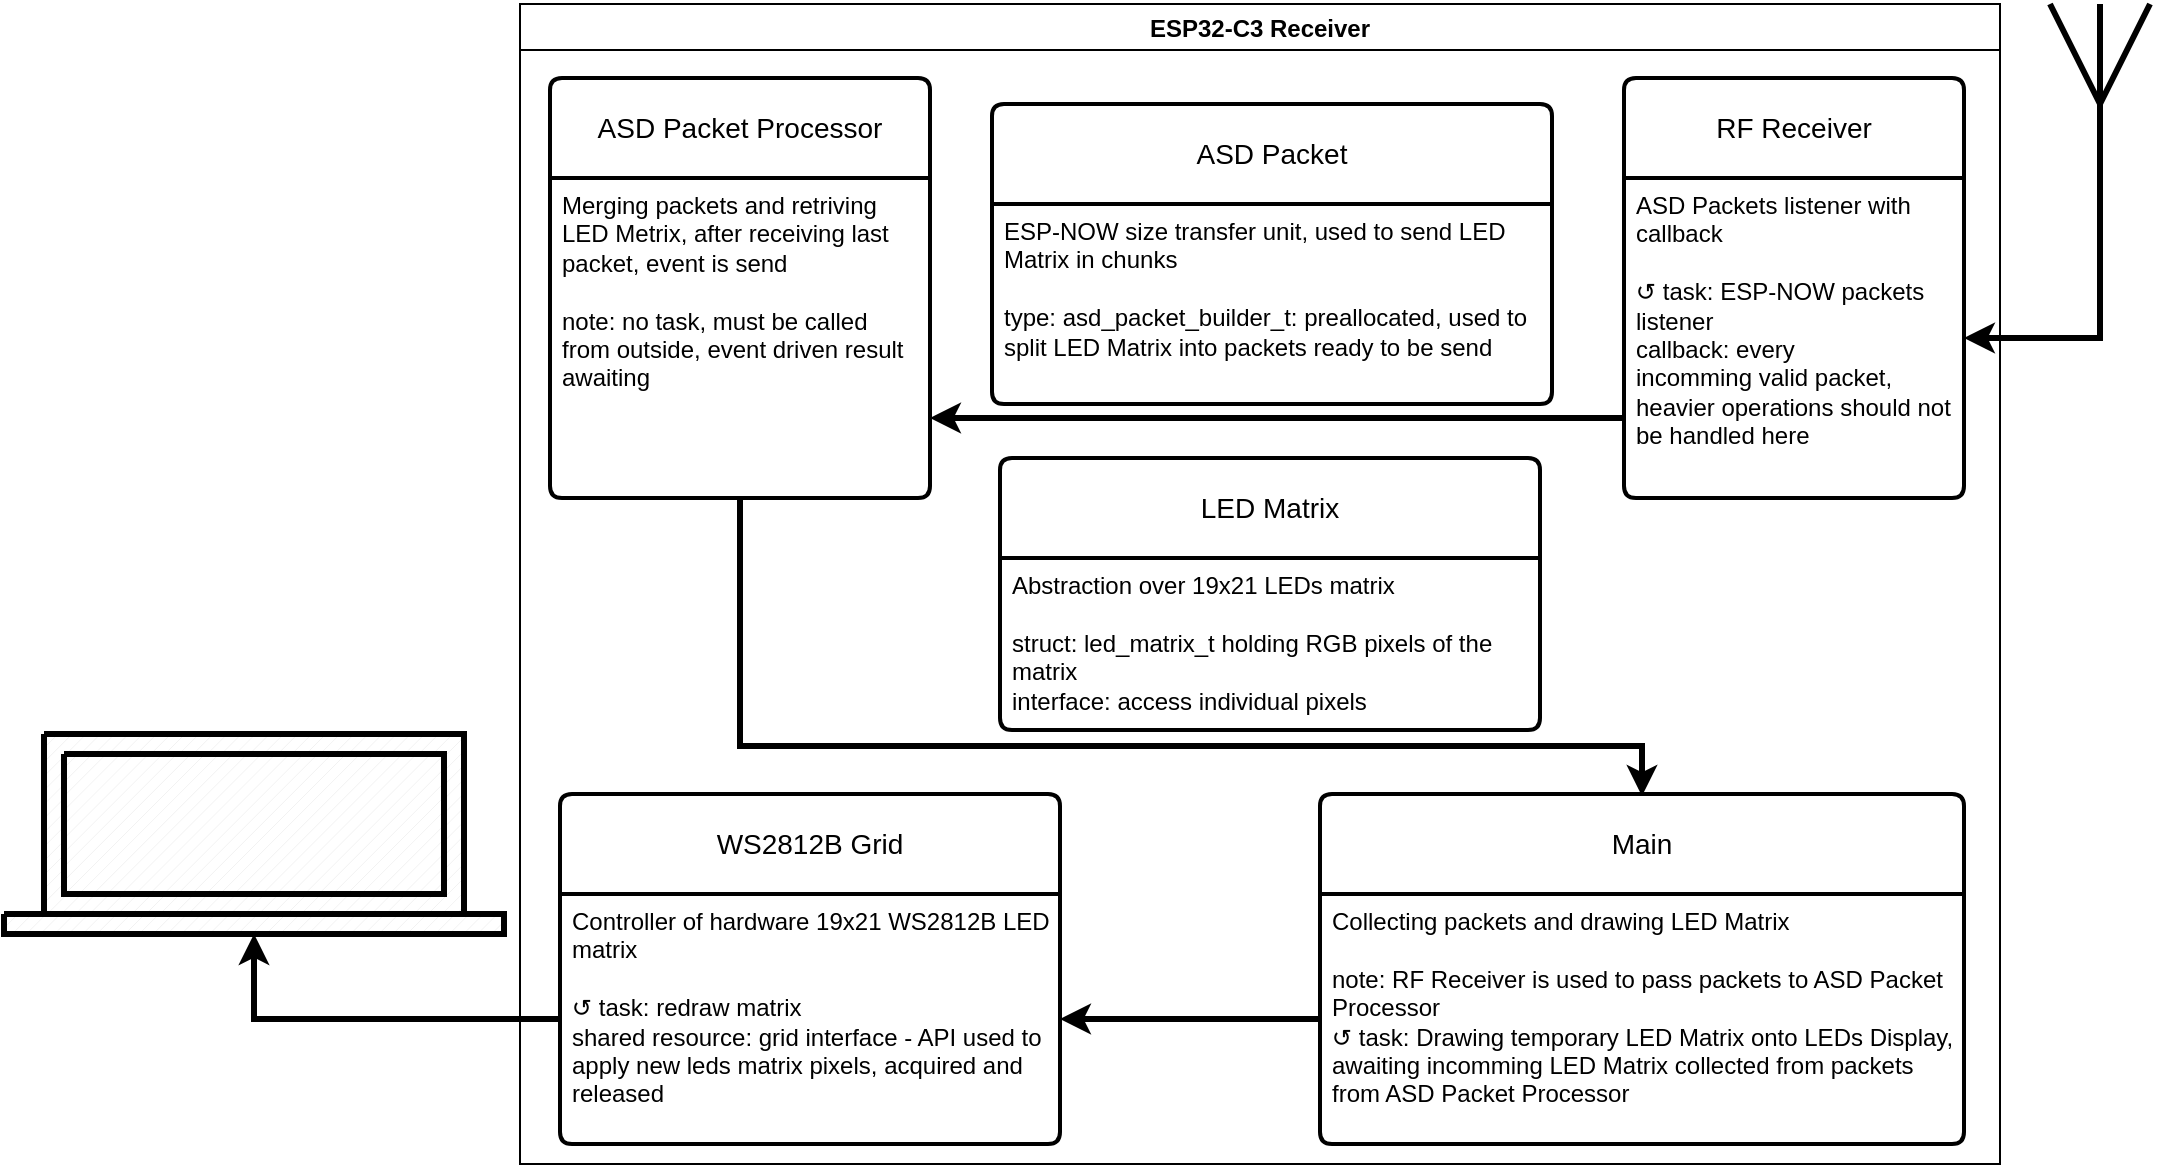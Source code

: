 <mxfile version="27.1.6">
  <diagram name="Strona-1" id="BX-1SFBZ1i0kg9jK5hkX">
    <mxGraphModel dx="2416" dy="2024" grid="1" gridSize="10" guides="1" tooltips="1" connect="1" arrows="1" fold="1" page="1" pageScale="1" pageWidth="827" pageHeight="1169" math="0" shadow="0">
      <root>
        <mxCell id="0" />
        <mxCell id="1" parent="0" />
        <mxCell id="sRf_iJZULk6RnhJr5Yu5-11" value="ESP32-C3 Receiver" style="swimlane;" parent="1" vertex="1">
          <mxGeometry x="-20" y="-540" width="740" height="580" as="geometry">
            <mxRectangle x="-20" y="-260" width="150" height="30" as="alternateBounds" />
          </mxGeometry>
        </mxCell>
        <mxCell id="sRf_iJZULk6RnhJr5Yu5-31" value="RF Receiver" style="swimlane;childLayout=stackLayout;horizontal=1;startSize=50;horizontalStack=0;rounded=1;fontSize=14;fontStyle=0;strokeWidth=2;resizeParent=0;resizeLast=1;shadow=0;dashed=0;align=center;arcSize=4;whiteSpace=wrap;html=1;" parent="sRf_iJZULk6RnhJr5Yu5-11" vertex="1">
          <mxGeometry x="552" y="37" width="170" height="210" as="geometry" />
        </mxCell>
        <mxCell id="sRf_iJZULk6RnhJr5Yu5-32" value="&lt;div&gt;&lt;span style=&quot;background-color: transparent; color: light-dark(rgb(0, 0, 0), rgb(255, 255, 255));&quot;&gt;ASD Packets listener with callback&lt;/span&gt;&lt;/div&gt;&lt;div&gt;&lt;span style=&quot;background-color: transparent; color: light-dark(rgb(0, 0, 0), rgb(255, 255, 255));&quot;&gt;&lt;br&gt;&lt;/span&gt;&lt;/div&gt;&lt;div&gt;↺ task: ESP-NOW packets listener&lt;/div&gt;&lt;div&gt;callback: every incomming&amp;nbsp;&lt;span style=&quot;background-color: transparent; color: light-dark(rgb(0, 0, 0), rgb(255, 255, 255));&quot;&gt;valid&lt;/span&gt;&lt;span style=&quot;background-color: transparent; color: light-dark(rgb(0, 0, 0), rgb(255, 255, 255));&quot;&gt;&amp;nbsp;&lt;/span&gt;&lt;span style=&quot;background-color: transparent; color: light-dark(rgb(0, 0, 0), rgb(255, 255, 255));&quot;&gt;packet, heavier operations should not be handled here&lt;/span&gt;&lt;/div&gt;" style="align=left;strokeColor=none;fillColor=none;spacingLeft=4;spacingRight=4;fontSize=12;verticalAlign=top;resizable=0;rotatable=0;part=1;html=1;whiteSpace=wrap;" parent="sRf_iJZULk6RnhJr5Yu5-31" vertex="1">
          <mxGeometry y="50" width="170" height="160" as="geometry" />
        </mxCell>
        <mxCell id="sRf_iJZULk6RnhJr5Yu5-53" style="edgeStyle=orthogonalEdgeStyle;rounded=0;orthogonalLoop=1;jettySize=auto;html=1;exitX=1;exitY=0.5;exitDx=0;exitDy=0;entryX=1;entryY=0.5;entryDx=0;entryDy=0;strokeWidth=3;" parent="sRf_iJZULk6RnhJr5Yu5-11" target="sRf_iJZULk6RnhJr5Yu5-32" edge="1">
          <mxGeometry relative="1" as="geometry">
            <mxPoint x="790" y="100" as="sourcePoint" />
            <Array as="points">
              <mxPoint x="790" y="167" />
            </Array>
          </mxGeometry>
        </mxCell>
        <mxCell id="sRf_iJZULk6RnhJr5Yu5-17" value="" style="group;strokeWidth=3;" parent="1" vertex="1" connectable="0">
          <mxGeometry x="745" y="-540" width="50" height="100" as="geometry" />
        </mxCell>
        <mxCell id="sRf_iJZULk6RnhJr5Yu5-14" value="" style="endArrow=none;html=1;rounded=0;strokeWidth=3;" parent="sRf_iJZULk6RnhJr5Yu5-17" edge="1">
          <mxGeometry width="50" height="50" relative="1" as="geometry">
            <mxPoint x="25" y="50" as="sourcePoint" />
            <mxPoint x="50" as="targetPoint" />
          </mxGeometry>
        </mxCell>
        <mxCell id="sRf_iJZULk6RnhJr5Yu5-15" value="" style="endArrow=none;html=1;rounded=0;strokeWidth=3;" parent="sRf_iJZULk6RnhJr5Yu5-17" edge="1">
          <mxGeometry width="50" height="50" relative="1" as="geometry">
            <mxPoint x="25" y="50" as="sourcePoint" />
            <mxPoint as="targetPoint" />
          </mxGeometry>
        </mxCell>
        <mxCell id="sRf_iJZULk6RnhJr5Yu5-28" value="" style="group" parent="1" vertex="1" connectable="0">
          <mxGeometry x="-278" y="-175" width="250" height="100" as="geometry" />
        </mxCell>
        <mxCell id="sRf_iJZULk6RnhJr5Yu5-25" value="" style="verticalLabelPosition=bottom;verticalAlign=top;html=1;shape=mxgraph.basic.patternFillRect;fillStyle=diag;step=5;fillStrokeWidth=0.2;fillStrokeColor=#dddddd;strokeWidth=3;" parent="sRf_iJZULk6RnhJr5Yu5-28" vertex="1">
          <mxGeometry x="20" width="210" height="90" as="geometry" />
        </mxCell>
        <mxCell id="sRf_iJZULk6RnhJr5Yu5-26" value="" style="verticalLabelPosition=bottom;verticalAlign=top;html=1;shape=mxgraph.basic.patternFillRect;fillStyle=diag;step=5;fillStrokeWidth=0.2;fillStrokeColor=#dddddd;strokeWidth=3;" parent="sRf_iJZULk6RnhJr5Yu5-28" vertex="1">
          <mxGeometry y="90" width="250" height="10" as="geometry" />
        </mxCell>
        <mxCell id="sRf_iJZULk6RnhJr5Yu5-27" value="" style="verticalLabelPosition=bottom;verticalAlign=top;html=1;shape=mxgraph.basic.patternFillRect;fillStyle=diag;step=5;fillStrokeWidth=0.2;fillStrokeColor=#dddddd;strokeWidth=3;" parent="sRf_iJZULk6RnhJr5Yu5-28" vertex="1">
          <mxGeometry x="30" y="10" width="190" height="70" as="geometry" />
        </mxCell>
        <mxCell id="sRf_iJZULk6RnhJr5Yu5-35" value="ASD Packet Processor" style="swimlane;childLayout=stackLayout;horizontal=1;startSize=50;horizontalStack=0;rounded=1;fontSize=14;fontStyle=0;strokeWidth=2;resizeParent=0;resizeLast=1;shadow=0;dashed=0;align=center;arcSize=4;whiteSpace=wrap;html=1;" parent="1" vertex="1">
          <mxGeometry x="-5" y="-503" width="190" height="210" as="geometry" />
        </mxCell>
        <mxCell id="sRf_iJZULk6RnhJr5Yu5-36" value="Merging packets and retriving LED Metrix, after receiving last packet, event is send&lt;div&gt;&lt;br&gt;&lt;/div&gt;&lt;div&gt;note: no task, must be called from outside, event driven result awaiting&lt;/div&gt;" style="align=left;strokeColor=none;fillColor=none;spacingLeft=4;spacingRight=4;fontSize=12;verticalAlign=top;resizable=0;rotatable=0;part=1;html=1;whiteSpace=wrap;" parent="sRf_iJZULk6RnhJr5Yu5-35" vertex="1">
          <mxGeometry y="50" width="190" height="160" as="geometry" />
        </mxCell>
        <mxCell id="sRf_iJZULk6RnhJr5Yu5-49" style="edgeStyle=orthogonalEdgeStyle;rounded=0;orthogonalLoop=1;jettySize=auto;html=1;exitX=0;exitY=0.75;exitDx=0;exitDy=0;entryX=1;entryY=0.75;entryDx=0;entryDy=0;strokeWidth=3;" parent="1" source="sRf_iJZULk6RnhJr5Yu5-32" target="sRf_iJZULk6RnhJr5Yu5-36" edge="1">
          <mxGeometry relative="1" as="geometry" />
        </mxCell>
        <mxCell id="sRf_iJZULk6RnhJr5Yu5-33" value="ASD Packet" style="swimlane;childLayout=stackLayout;horizontal=1;startSize=50;horizontalStack=0;rounded=1;fontSize=14;fontStyle=0;strokeWidth=2;resizeParent=0;resizeLast=1;shadow=0;dashed=0;align=center;arcSize=4;whiteSpace=wrap;html=1;" parent="1" vertex="1">
          <mxGeometry x="216" y="-490" width="280" height="150" as="geometry" />
        </mxCell>
        <mxCell id="sRf_iJZULk6RnhJr5Yu5-34" value="ESP-NOW size transfer unit, used to send LED Matrix in chunks&lt;div&gt;&lt;br&gt;&lt;/div&gt;&lt;div&gt;type: asd_packet_builder_t: preallocated, used to split LED Matrix&amp;nbsp;&lt;span style=&quot;background-color: transparent; color: light-dark(rgb(0, 0, 0), rgb(255, 255, 255));&quot;&gt;into packets ready to be send&lt;/span&gt;&lt;/div&gt;" style="align=left;strokeColor=none;fillColor=none;spacingLeft=4;spacingRight=4;fontSize=12;verticalAlign=top;resizable=0;rotatable=0;part=1;html=1;whiteSpace=wrap;" parent="sRf_iJZULk6RnhJr5Yu5-33" vertex="1">
          <mxGeometry y="50" width="280" height="100" as="geometry" />
        </mxCell>
        <mxCell id="sRf_iJZULk6RnhJr5Yu5-29" value="LED Matrix" style="swimlane;childLayout=stackLayout;horizontal=1;startSize=50;horizontalStack=0;rounded=1;fontSize=14;fontStyle=0;strokeWidth=2;resizeParent=0;resizeLast=1;shadow=0;dashed=0;align=center;arcSize=4;whiteSpace=wrap;html=1;" parent="1" vertex="1">
          <mxGeometry x="220" y="-313" width="270" height="136" as="geometry" />
        </mxCell>
        <mxCell id="sRf_iJZULk6RnhJr5Yu5-30" value="Abstraction over 19x21 LEDs matrix&lt;div&gt;&lt;br&gt;&lt;/div&gt;&lt;div&gt;struct:&amp;nbsp;led_matrix_t holding RGB pixels of the matrix&lt;/div&gt;&lt;div&gt;interface: access individual pixels&lt;/div&gt;" style="align=left;strokeColor=none;fillColor=none;spacingLeft=4;spacingRight=4;fontSize=12;verticalAlign=top;resizable=0;rotatable=0;part=1;html=1;whiteSpace=wrap;" parent="sRf_iJZULk6RnhJr5Yu5-29" vertex="1">
          <mxGeometry y="50" width="270" height="86" as="geometry" />
        </mxCell>
        <mxCell id="sRf_iJZULk6RnhJr5Yu5-52" style="edgeStyle=orthogonalEdgeStyle;rounded=0;orthogonalLoop=1;jettySize=auto;html=1;exitX=0;exitY=0.5;exitDx=0;exitDy=0;entryX=0.5;entryY=1;entryDx=0;entryDy=0;entryPerimeter=0;strokeWidth=3;" parent="1" source="sRf_iJZULk6RnhJr5Yu5-19" target="sRf_iJZULk6RnhJr5Yu5-26" edge="1">
          <mxGeometry relative="1" as="geometry" />
        </mxCell>
        <mxCell id="sRf_iJZULk6RnhJr5Yu5-16" value="" style="endArrow=none;html=1;rounded=0;strokeWidth=3;" parent="1" edge="1">
          <mxGeometry width="50" height="50" relative="1" as="geometry">
            <mxPoint x="770" y="-440" as="sourcePoint" />
            <mxPoint x="770" y="-540" as="targetPoint" />
          </mxGeometry>
        </mxCell>
        <mxCell id="sRf_iJZULk6RnhJr5Yu5-55" style="edgeStyle=orthogonalEdgeStyle;rounded=0;orthogonalLoop=1;jettySize=auto;html=1;exitX=0.5;exitY=1;exitDx=0;exitDy=0;strokeWidth=3;" parent="1" edge="1">
          <mxGeometry relative="1" as="geometry">
            <mxPoint x="90" y="-292" as="sourcePoint" />
            <mxPoint x="541" y="-144" as="targetPoint" />
            <Array as="points">
              <mxPoint x="90" y="-169" />
              <mxPoint x="541" y="-169" />
            </Array>
          </mxGeometry>
        </mxCell>
        <mxCell id="sRf_iJZULk6RnhJr5Yu5-18" value="WS2812B Grid" style="swimlane;childLayout=stackLayout;horizontal=1;startSize=50;horizontalStack=0;rounded=1;fontSize=14;fontStyle=0;strokeWidth=2;resizeParent=0;resizeLast=1;shadow=0;dashed=0;align=center;arcSize=4;whiteSpace=wrap;html=1;" parent="1" vertex="1">
          <mxGeometry y="-145" width="250" height="175" as="geometry" />
        </mxCell>
        <mxCell id="sRf_iJZULk6RnhJr5Yu5-19" value="Controller of hardware 19x21 WS2812B LED matrix&lt;div&gt;&lt;br&gt;&lt;/div&gt;&lt;div&gt;&lt;span style=&quot;background-color: transparent; color: light-dark(rgb(0, 0, 0), rgb(255, 255, 255));&quot;&gt;↺&amp;nbsp;&lt;/span&gt;task: redraw matrix&lt;/div&gt;&lt;div&gt;shared resource: grid interface - API used to apply new leds matrix pixels, acquired and released&lt;/div&gt;&lt;div&gt;&lt;br&gt;&lt;/div&gt;" style="align=left;strokeColor=none;fillColor=none;spacingLeft=4;spacingRight=4;fontSize=12;verticalAlign=top;resizable=0;rotatable=0;part=1;html=1;whiteSpace=wrap;" parent="sRf_iJZULk6RnhJr5Yu5-18" vertex="1">
          <mxGeometry y="50" width="250" height="125" as="geometry" />
        </mxCell>
        <mxCell id="sRf_iJZULk6RnhJr5Yu5-37" value="Main" style="swimlane;childLayout=stackLayout;horizontal=1;startSize=50;horizontalStack=0;rounded=1;fontSize=14;fontStyle=0;strokeWidth=2;resizeParent=0;resizeLast=1;shadow=0;dashed=0;align=center;arcSize=4;whiteSpace=wrap;html=1;" parent="1" vertex="1">
          <mxGeometry x="380" y="-145" width="322" height="175" as="geometry" />
        </mxCell>
        <mxCell id="sRf_iJZULk6RnhJr5Yu5-38" value="Collecting packets and drawing LED Matrix&lt;div&gt;&lt;br&gt;&lt;/div&gt;&lt;div&gt;note: RF Receiver is used to pass packets to ASD Packet Processor&lt;/div&gt;&lt;div&gt;&lt;span style=&quot;background-color: transparent; color: light-dark(rgb(0, 0, 0), rgb(255, 255, 255));&quot;&gt;↺&amp;nbsp;&lt;/span&gt;task: Drawing temporary LED Matrix onto LEDs Display, awaiting incomming LED Matrix collected from packets from ASD Packet Processor&lt;/div&gt;" style="align=left;strokeColor=none;fillColor=none;spacingLeft=4;spacingRight=4;fontSize=12;verticalAlign=top;resizable=0;rotatable=0;part=1;html=1;whiteSpace=wrap;" parent="sRf_iJZULk6RnhJr5Yu5-37" vertex="1">
          <mxGeometry y="50" width="322" height="125" as="geometry" />
        </mxCell>
        <mxCell id="sRf_iJZULk6RnhJr5Yu5-51" style="edgeStyle=orthogonalEdgeStyle;rounded=0;orthogonalLoop=1;jettySize=auto;html=1;exitX=0;exitY=0.5;exitDx=0;exitDy=0;strokeWidth=3;" parent="1" source="sRf_iJZULk6RnhJr5Yu5-38" target="sRf_iJZULk6RnhJr5Yu5-19" edge="1">
          <mxGeometry relative="1" as="geometry" />
        </mxCell>
      </root>
    </mxGraphModel>
  </diagram>
</mxfile>
